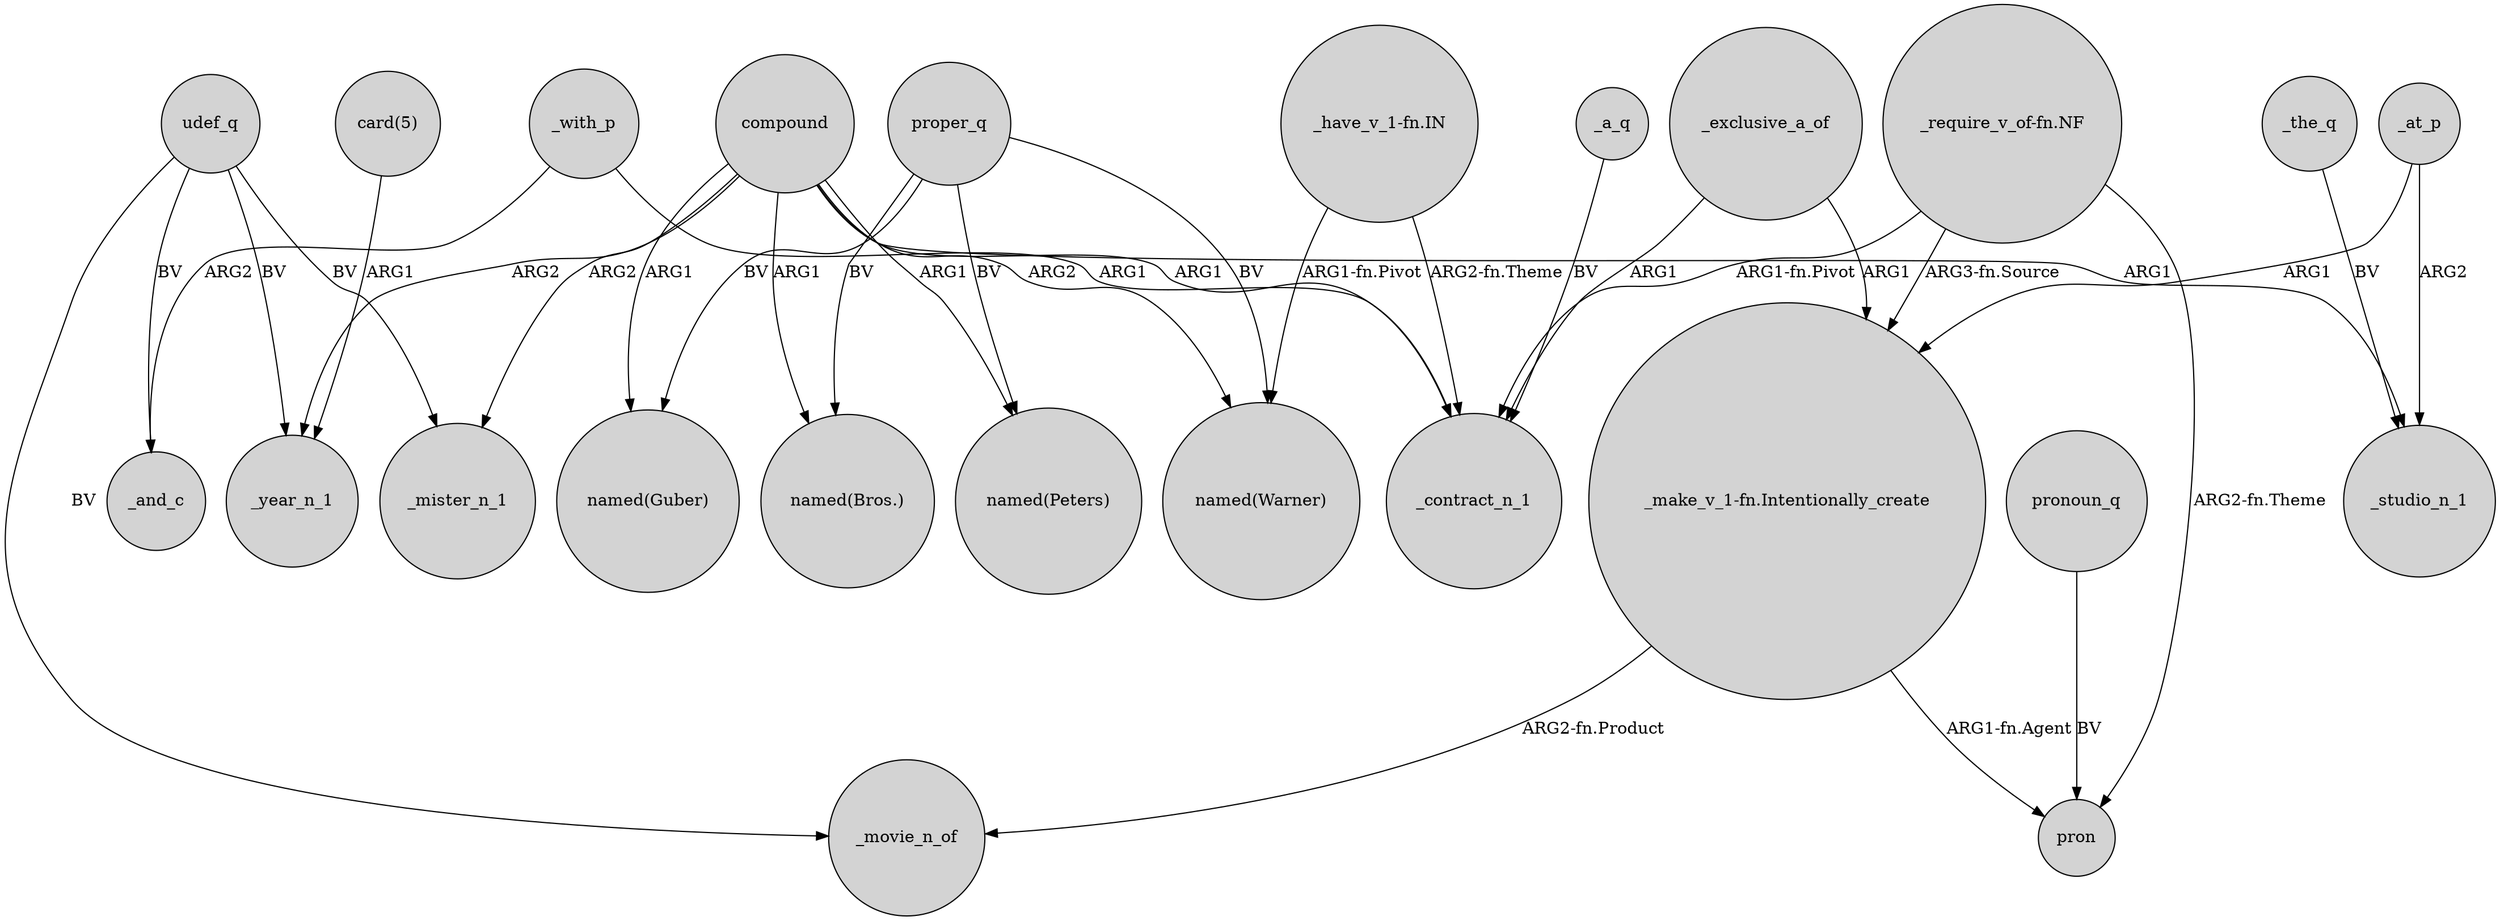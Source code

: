 digraph {
	node [shape=circle style=filled]
	_with_p -> _and_c [label=ARG2]
	"_make_v_1-fn.Intentionally_create" -> _movie_n_of [label="ARG2-fn.Product"]
	"card(5)" -> _year_n_1 [label=ARG1]
	"_require_v_of-fn.NF" -> "_make_v_1-fn.Intentionally_create" [label="ARG3-fn.Source"]
	proper_q -> "named(Peters)" [label=BV]
	compound -> _mister_n_1 [label=ARG2]
	_the_q -> _studio_n_1 [label=BV]
	udef_q -> _movie_n_of [label=BV]
	udef_q -> _mister_n_1 [label=BV]
	_at_p -> "_make_v_1-fn.Intentionally_create" [label=ARG1]
	compound -> "named(Peters)" [label=ARG1]
	compound -> _contract_n_1 [label=ARG1]
	_a_q -> _contract_n_1 [label=BV]
	proper_q -> "named(Bros.)" [label=BV]
	pronoun_q -> pron [label=BV]
	"_have_v_1-fn.IN" -> "named(Warner)" [label="ARG1-fn.Pivot"]
	compound -> "named(Guber)" [label=ARG1]
	compound -> "named(Bros.)" [label=ARG1]
	_exclusive_a_of -> "_make_v_1-fn.Intentionally_create" [label=ARG1]
	proper_q -> "named(Guber)" [label=BV]
	compound -> _studio_n_1 [label=ARG1]
	"_require_v_of-fn.NF" -> pron [label="ARG2-fn.Theme"]
	"_make_v_1-fn.Intentionally_create" -> pron [label="ARG1-fn.Agent"]
	_with_p -> _contract_n_1 [label=ARG1]
	udef_q -> _year_n_1 [label=BV]
	_exclusive_a_of -> _contract_n_1 [label=ARG1]
	proper_q -> "named(Warner)" [label=BV]
	"_require_v_of-fn.NF" -> _contract_n_1 [label="ARG1-fn.Pivot"]
	"_have_v_1-fn.IN" -> _contract_n_1 [label="ARG2-fn.Theme"]
	_at_p -> _studio_n_1 [label=ARG2]
	udef_q -> _and_c [label=BV]
	compound -> "named(Warner)" [label=ARG2]
	compound -> _year_n_1 [label=ARG2]
}
